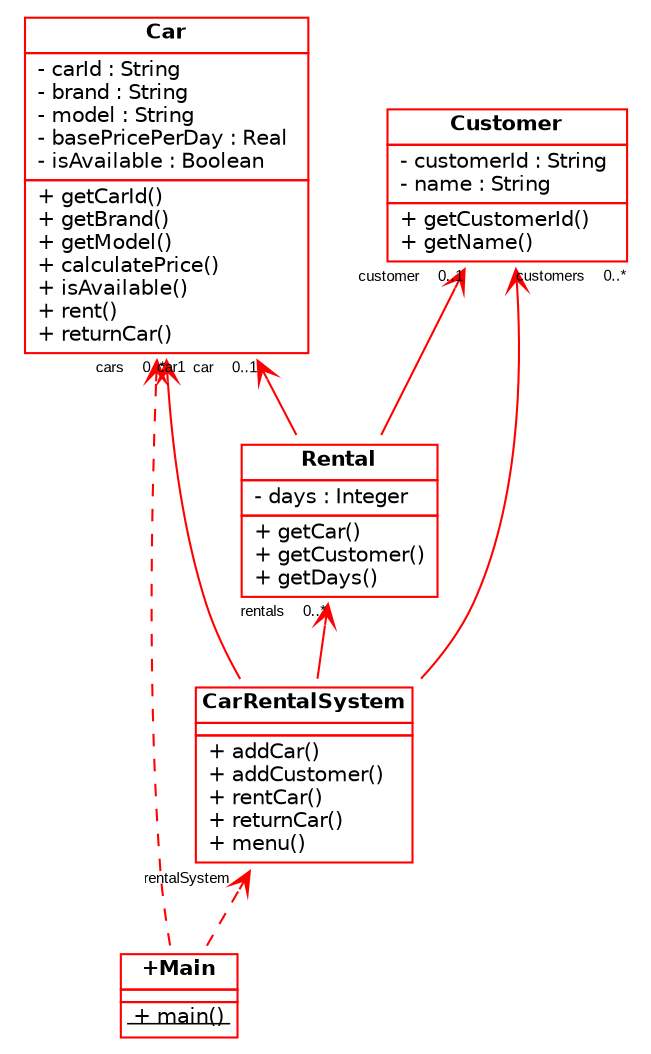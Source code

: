 digraph G {
    edge [fontname="Helvetica",fontsize=10,labelfontname="arial",labelfontsize=7,color="red"];
    node [fontname="Helvetica",fontsize=10,shape=record,style=filled,fillcolor="white",color="red"];

    graph [ rankdir=BT ]
    node [ shape=none ]
 

    Car [ label=<        
        <table border="0" cellborder="1" cellspacing="0">
            <tr><td><b>\N</b></td></tr>
            <tr><td align="left"> - carId : String  <br align="left"/> - brand : String  <br align="left"/> - model : String  <br align="left"/> - basePricePerDay : Real  <br align="left"/> - isAvailable : Boolean <br align="left"/></td></tr>
            <tr><td align="left"> + getCarId() <br align="left"/> + getBrand() <br align="left"/> + getModel() <br align="left"/> + calculatePrice() <br align="left"/> + isAvailable() <br align="left"/> + rent() <br align="left"/> + returnCar() <br align="left"/></td></tr>
        </table>> ]
    Customer [ label=<        
        <table border="0" cellborder="1" cellspacing="0">
            <tr><td><b>\N</b></td></tr>
            <tr><td align="left"> - customerId : String  <br align="left"/> - name : String <br align="left"/></td></tr>
            <tr><td align="left"> + getCustomerId() <br align="left"/> + getName() <br align="left"/></td></tr>
        </table>> ]
    Rental [ label=<        
        <table border="0" cellborder="1" cellspacing="0">
            <tr><td><b>\N</b></td></tr>
            <tr><td align="left"> - days : Integer <br align="left"/></td></tr>
            <tr><td align="left"> + getCar() <br align="left"/> + getCustomer() <br align="left"/> + getDays() <br align="left"/></td></tr>
        </table>> ]
    CarRentalSystem [ label=<        
        <table border="0" cellborder="1" cellspacing="0">
            <tr><td><b>\N</b></td></tr>
            <tr><td align="left"></td></tr>
            <tr><td align="left"> + addCar() <br align="left"/> + addCustomer() <br align="left"/> + rentCar() <br align="left"/> + returnCar() <br align="left"/> + menu() <br align="left"/></td></tr>
        </table>> ]
    Main [ label=<        
        <table border="0" cellborder="1" cellspacing="0">
            <tr><td><b>+\N</b></td></tr>
            <tr><td align="left"></td></tr>
            <tr><td align="left"><u> + main() </u><br align="left"/></td></tr>
        </table>> ]

    Rental -> Car [headlabel="car    0..1", taillabel="    ", label="", arrowhead="vee", arrowtail="empty", style="", fontname="Helvetica", fontcolor="black", fontsize=10.0, color="red"];
    Rental -> Customer [headlabel="customer    0..1", taillabel="    ", label="", arrowhead="vee", arrowtail="empty", style="", fontname="Helvetica", fontcolor="black", fontsize=10.0, color="red"];
    CarRentalSystem -> Car [headlabel="cars    0..*", taillabel="    ", label="", arrowhead="vee", arrowtail="empty", style="", fontname="Helvetica", fontcolor="black", fontsize=10.0, color="red"];
    CarRentalSystem -> Customer [headlabel="customers    0..*", taillabel="    ", label="", arrowhead="vee", arrowtail="empty", style="", fontname="Helvetica", fontcolor="black", fontsize=10.0, color="red"];
    CarRentalSystem -> Rental [headlabel="rentals    0..*", taillabel="    ", label="", arrowhead="vee", arrowtail="empty", style="", fontname="Helvetica", fontcolor="black", fontsize=10.0, color="red"];
    Main -> CarRentalSystem [headlabel="rentalSystem    ", taillabel="", label="", arrowhead="vee", arrowtail="empty", style="dashed", fontname="Helvetica", fontcolor="black", fontsize=10.0, color="red"];
    Main -> Car [headlabel="car1    ", taillabel="", label="", arrowhead="vee", arrowtail="empty", style="dashed", fontname="Helvetica", fontcolor="black", fontsize=10.0, color="red"];
}